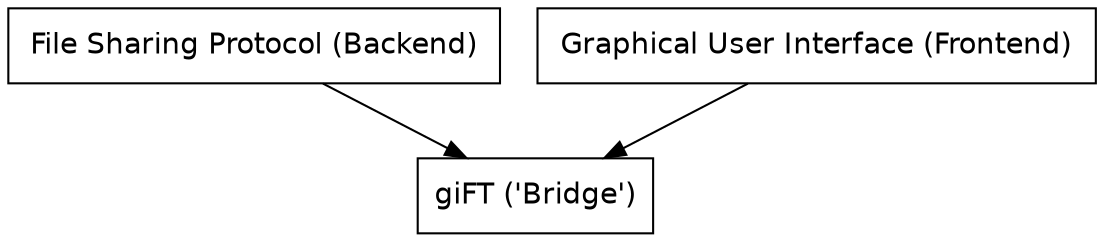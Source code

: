 digraph g {
	graph [bb="0,0,650,52"];
        node [fontname="Helvetica" shape="box"];
	a [label="File Sharing Protocol (Backend)", width="3.28", pos="135,19", height="0.50"];
	b [label="giFT ('Bridge')", width="1.53", pos="135,90", height="0.50"];
	c [label="Graphical User Interface (Frontend)", width="3.72", pos="135,162", height="0.50"];
	c -> b [pos="e,135,108 135,144 135,135 135,127 135,118"];
	a -> b [pos="e,135,72 135,37 135,47 135,56 135,65"];
}

